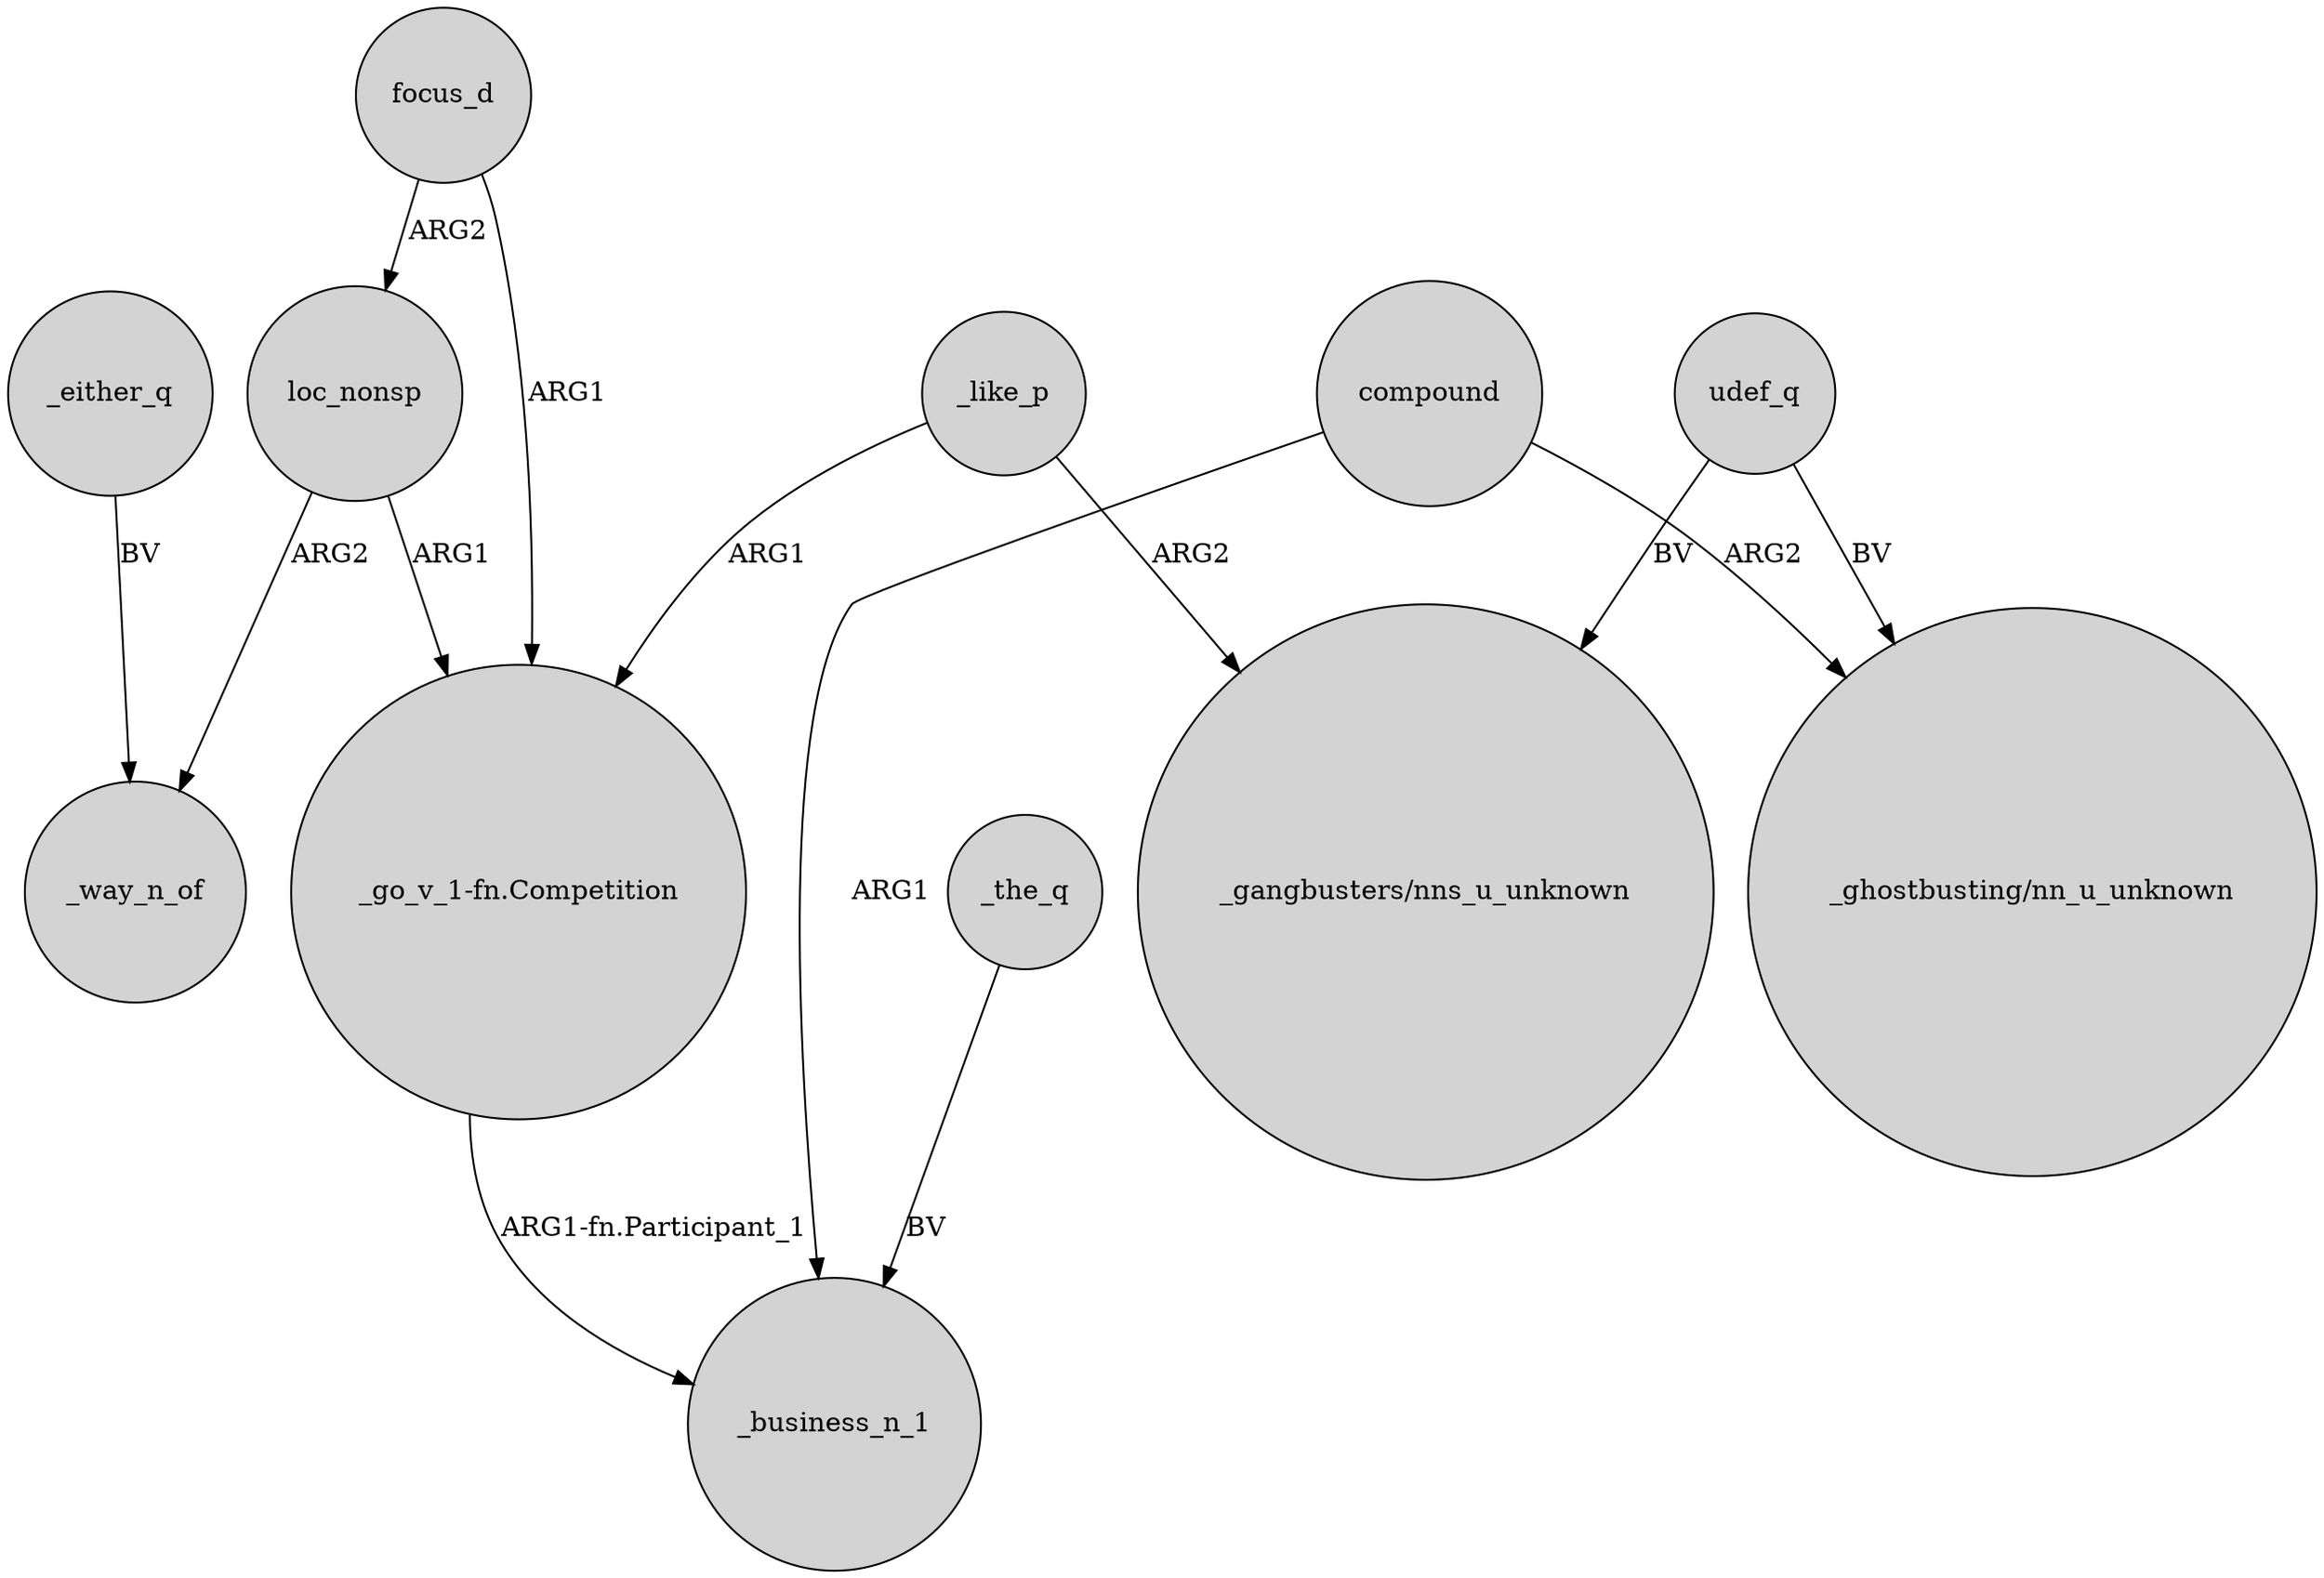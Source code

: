 digraph {
	node [shape=circle style=filled]
	loc_nonsp -> _way_n_of [label=ARG2]
	udef_q -> "_ghostbusting/nn_u_unknown" [label=BV]
	loc_nonsp -> "_go_v_1-fn.Competition" [label=ARG1]
	udef_q -> "_gangbusters/nns_u_unknown" [label=BV]
	"_go_v_1-fn.Competition" -> _business_n_1 [label="ARG1-fn.Participant_1"]
	_like_p -> "_gangbusters/nns_u_unknown" [label=ARG2]
	focus_d -> loc_nonsp [label=ARG2]
	compound -> _business_n_1 [label=ARG1]
	focus_d -> "_go_v_1-fn.Competition" [label=ARG1]
	_either_q -> _way_n_of [label=BV]
	compound -> "_ghostbusting/nn_u_unknown" [label=ARG2]
	_like_p -> "_go_v_1-fn.Competition" [label=ARG1]
	_the_q -> _business_n_1 [label=BV]
}
